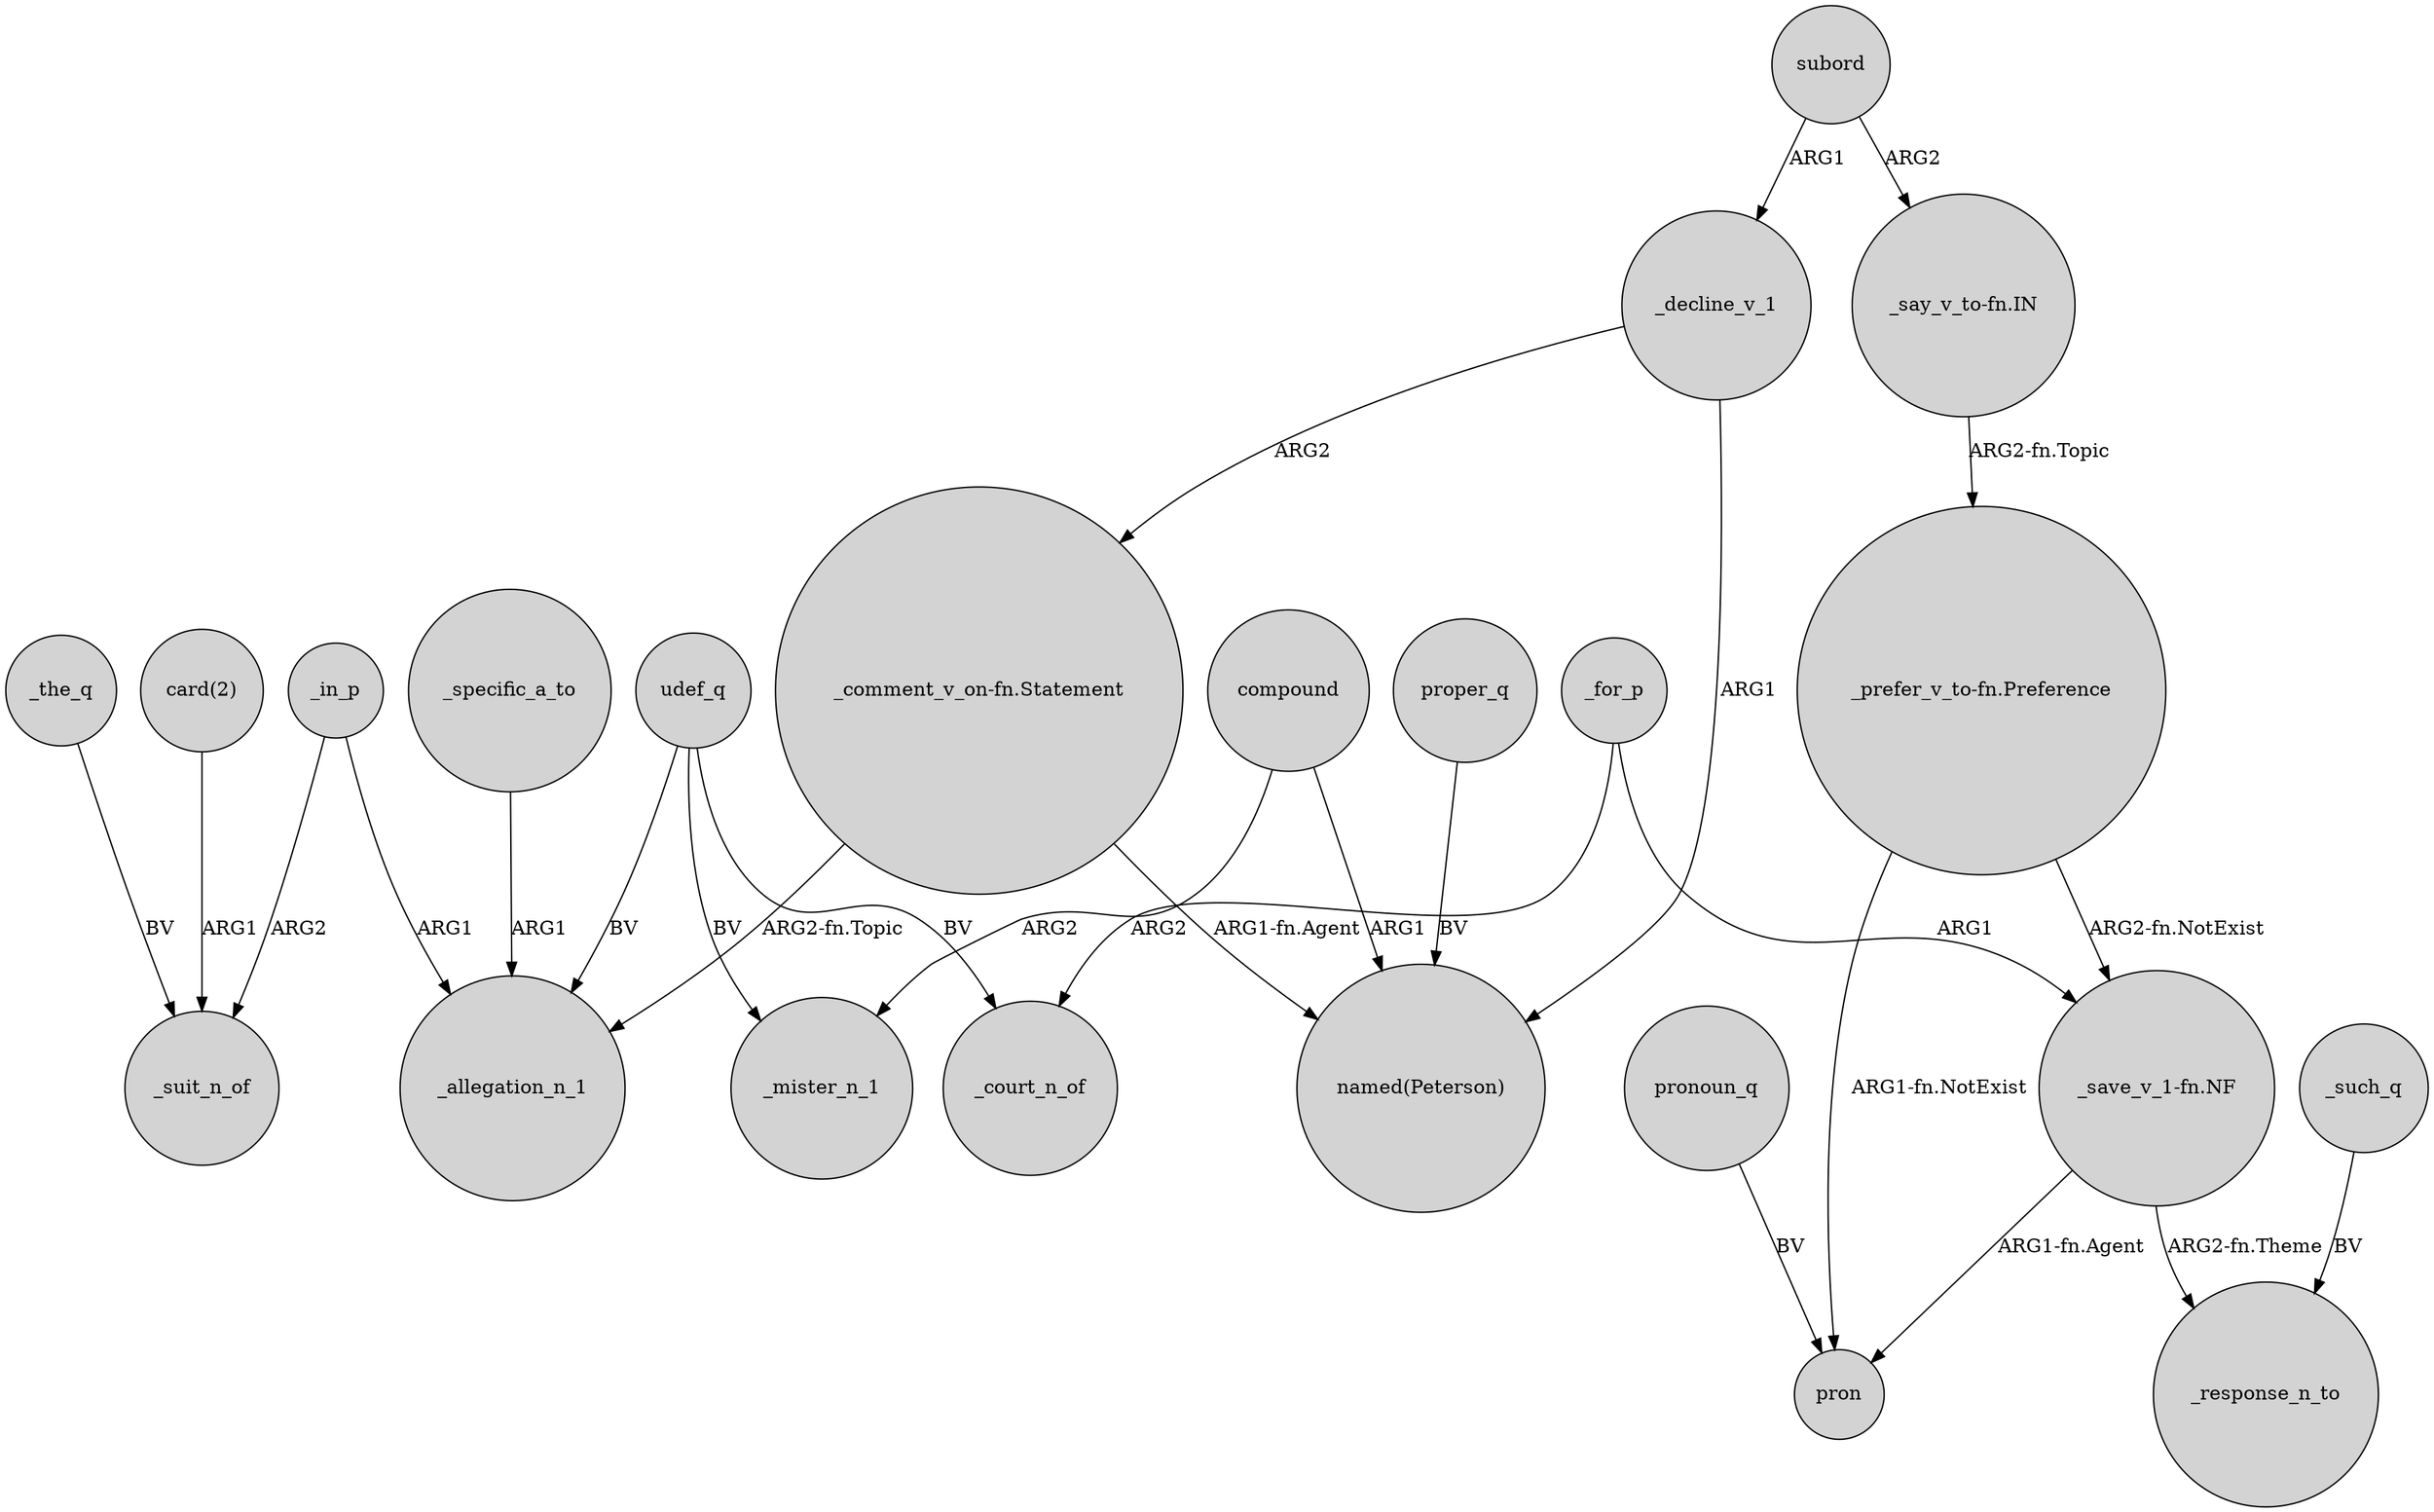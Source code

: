 digraph {
	node [shape=circle style=filled]
	"_comment_v_on-fn.Statement" -> _allegation_n_1 [label="ARG2-fn.Topic"]
	"_prefer_v_to-fn.Preference" -> pron [label="ARG1-fn.NotExist"]
	_for_p -> "_save_v_1-fn.NF" [label=ARG1]
	compound -> _mister_n_1 [label=ARG2]
	_the_q -> _suit_n_of [label=BV]
	proper_q -> "named(Peterson)" [label=BV]
	_in_p -> _allegation_n_1 [label=ARG1]
	udef_q -> _court_n_of [label=BV]
	_for_p -> _court_n_of [label=ARG2]
	udef_q -> _mister_n_1 [label=BV]
	"_prefer_v_to-fn.Preference" -> "_save_v_1-fn.NF" [label="ARG2-fn.NotExist"]
	_specific_a_to -> _allegation_n_1 [label=ARG1]
	"_say_v_to-fn.IN" -> "_prefer_v_to-fn.Preference" [label="ARG2-fn.Topic"]
	_such_q -> _response_n_to [label=BV]
	_in_p -> _suit_n_of [label=ARG2]
	_decline_v_1 -> "_comment_v_on-fn.Statement" [label=ARG2]
	pronoun_q -> pron [label=BV]
	subord -> "_say_v_to-fn.IN" [label=ARG2]
	"_save_v_1-fn.NF" -> pron [label="ARG1-fn.Agent"]
	compound -> "named(Peterson)" [label=ARG1]
	"_save_v_1-fn.NF" -> _response_n_to [label="ARG2-fn.Theme"]
	udef_q -> _allegation_n_1 [label=BV]
	"_comment_v_on-fn.Statement" -> "named(Peterson)" [label="ARG1-fn.Agent"]
	_decline_v_1 -> "named(Peterson)" [label=ARG1]
	"card(2)" -> _suit_n_of [label=ARG1]
	subord -> _decline_v_1 [label=ARG1]
}
